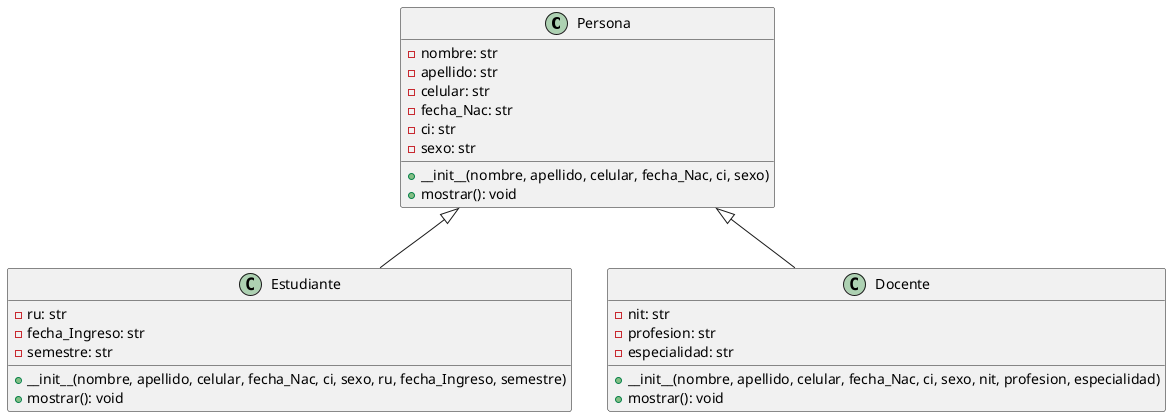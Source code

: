 @startuml ejercicio2
'efecutarlo con alt+d y aparecera el diagrama uml

class Persona {
    - nombre: str
    - apellido: str
    - celular: str
    - fecha_Nac: str
    - ci: str
    - sexo: str
    + __init__(nombre, apellido, celular, fecha_Nac, ci, sexo)
    + mostrar(): void
}

class Estudiante {
    - ru: str
    - fecha_Ingreso: str
    - semestre: str
    + __init__(nombre, apellido, celular, fecha_Nac, ci, sexo, ru, fecha_Ingreso, semestre)
    + mostrar(): void
}

class Docente {
    - nit: str
    - profesion: str
    - especialidad: str
    + __init__(nombre, apellido, celular, fecha_Nac, ci, sexo, nit, profesion, especialidad)
    + mostrar(): void
}

Persona <|-- Estudiante
Persona <|-- Docente

@enduml
